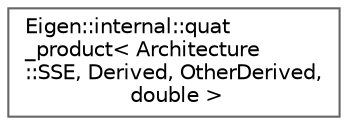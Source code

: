 digraph "类继承关系图"
{
 // LATEX_PDF_SIZE
  bgcolor="transparent";
  edge [fontname=Helvetica,fontsize=10,labelfontname=Helvetica,labelfontsize=10];
  node [fontname=Helvetica,fontsize=10,shape=box,height=0.2,width=0.4];
  rankdir="LR";
  Node0 [id="Node000000",label="Eigen::internal::quat\l_product\< Architecture\l::SSE, Derived, OtherDerived,\l double \>",height=0.2,width=0.4,color="grey40", fillcolor="white", style="filled",URL="$struct_eigen_1_1internal_1_1quat__product_3_01_architecture_1_1_s_s_e_00_01_derived_00_01_other_derived_00_01double_01_4.html",tooltip=" "];
}
